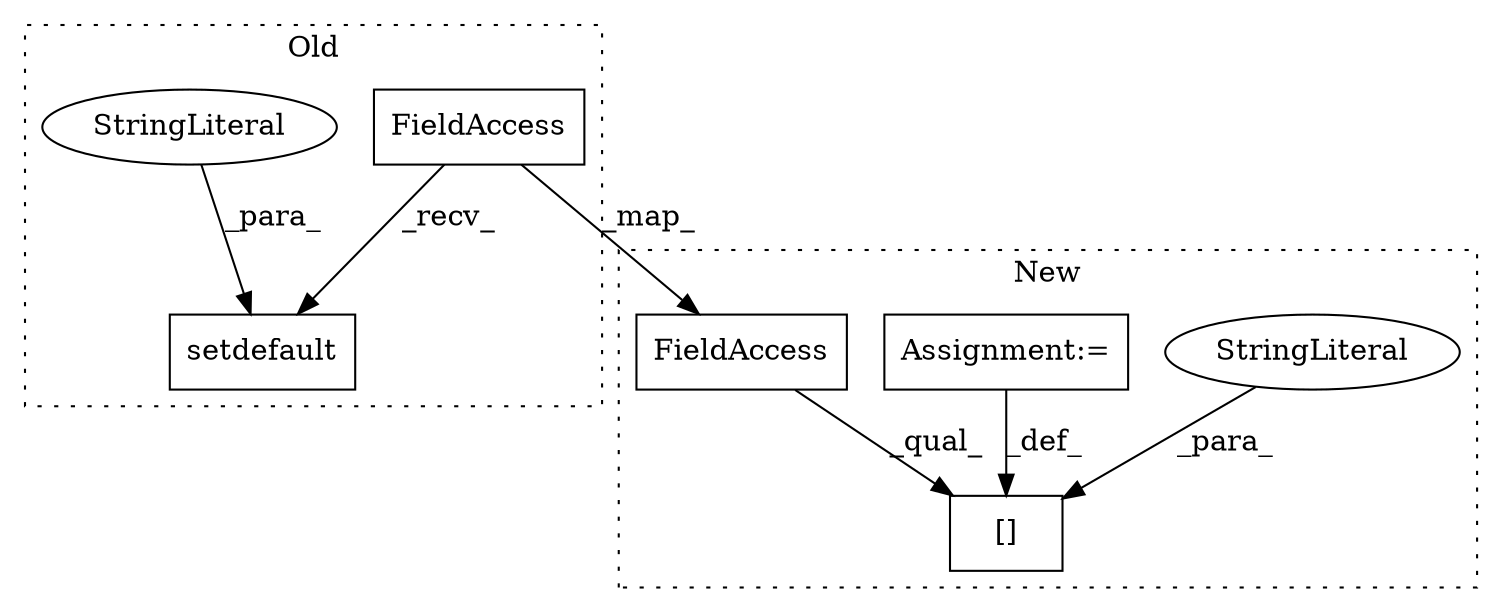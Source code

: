 digraph G {
subgraph cluster0 {
1 [label="setdefault" a="32" s="5654,5680" l="11,1" shape="box"];
4 [label="StringLiteral" a="45" s="5665" l="10" shape="ellipse"];
6 [label="FieldAccess" a="22" s="5637" l="16" shape="box"];
label = "Old";
style="dotted";
}
subgraph cluster1 {
2 [label="[]" a="2" s="5637,5664" l="17,1" shape="box"];
3 [label="StringLiteral" a="45" s="5654" l="10" shape="ellipse"];
5 [label="Assignment:=" a="7" s="5665" l="1" shape="box"];
7 [label="FieldAccess" a="22" s="5637" l="16" shape="box"];
label = "New";
style="dotted";
}
3 -> 2 [label="_para_"];
4 -> 1 [label="_para_"];
5 -> 2 [label="_def_"];
6 -> 7 [label="_map_"];
6 -> 1 [label="_recv_"];
7 -> 2 [label="_qual_"];
}